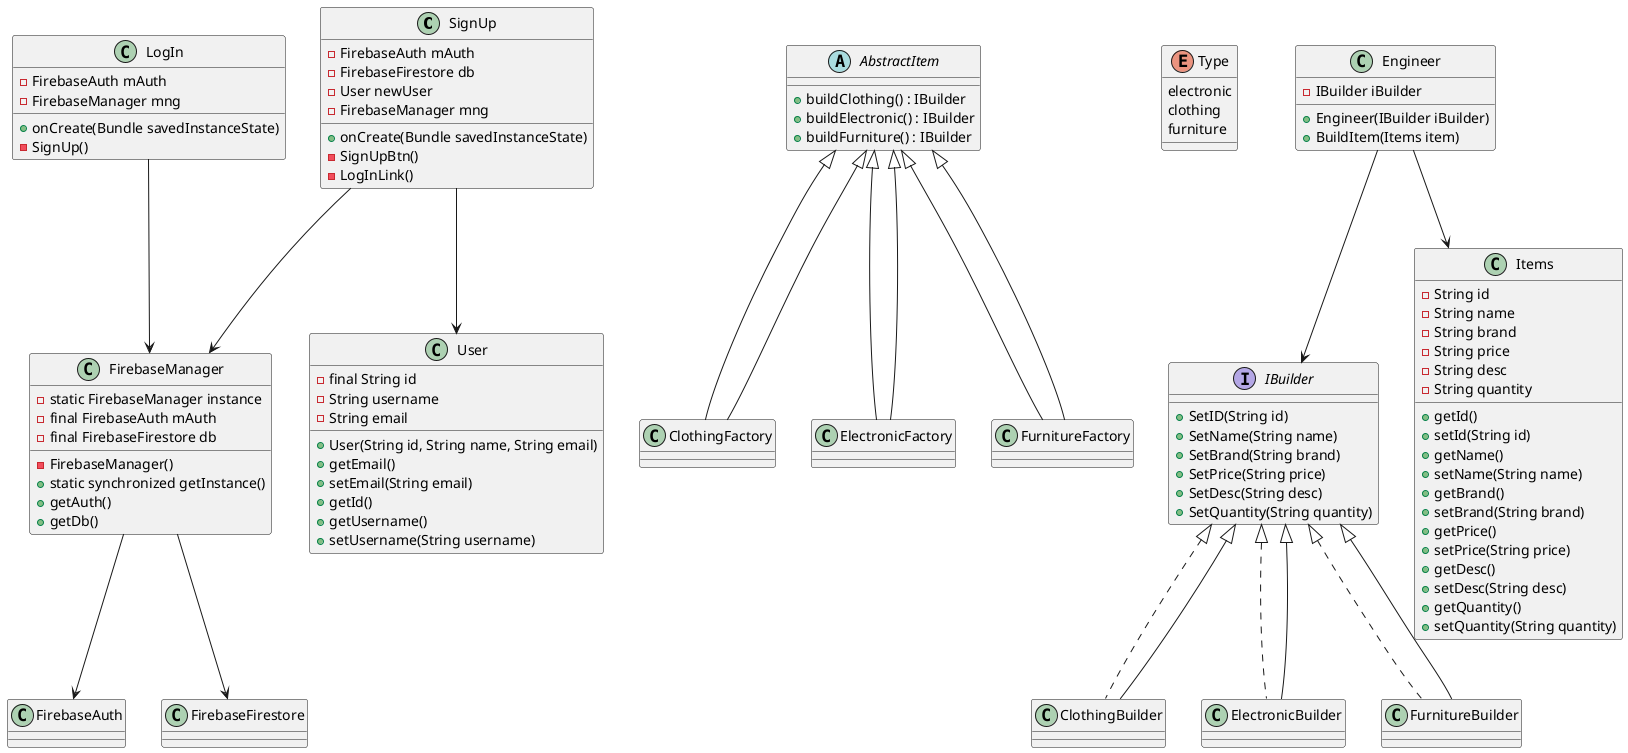 @startuml
'https://plantuml.com/class-diagram

class SignUp {
    - FirebaseAuth mAuth
    - FirebaseFirestore db
    - User newUser
    - FirebaseManager mng
    + onCreate(Bundle savedInstanceState)
    - SignUpBtn()
    - LogInLink()
}

class LogIn {
    - FirebaseAuth mAuth
    - FirebaseManager mng
    + onCreate(Bundle savedInstanceState)
    - SignUp()
}

class FirebaseManager {
    - static FirebaseManager instance
    - final FirebaseAuth mAuth
    - final FirebaseFirestore db
    - FirebaseManager()
    + static synchronized getInstance()
    + getAuth()
    + getDb()
}

class User {
    - final String id
    - String username
    - String email
    + User(String id, String name, String email)
    + getEmail()
    + setEmail(String email)
    + getId()
    + getUsername()
    + setUsername(String username)
}

abstract class AbstractItem {
    + buildClothing() : IBuilder
    + buildElectronic() : IBuilder
    + buildFurniture() : IBuilder
}

class ClothingFactory extends AbstractItem
class ElectronicFactory extends AbstractItem
class FurnitureFactory extends AbstractItem

enum Type {
    electronic
    clothing
    furniture
}

interface IBuilder {
    + SetID(String id)
    + SetName(String name)
    + SetBrand(String brand)
    + SetPrice(String price)
    + SetDesc(String desc)
    + SetQuantity(String quantity)
}

class ClothingBuilder implements IBuilder
class ElectronicBuilder implements IBuilder
class FurnitureBuilder implements IBuilder

class Engineer {
    - IBuilder iBuilder
    + Engineer(IBuilder iBuilder)
    + BuildItem(Items item)
}

class Items {
    - String id
    - String name
    - String brand
    - String price
    - String desc
    - String quantity
    + getId()
    + setId(String id)
    + getName()
    + setName(String name)
    + getBrand()
    + setBrand(String brand)
    + getPrice()
    + setPrice(String price)
    + getDesc()
    + setDesc(String desc)
    + getQuantity()
    + setQuantity(String quantity)
}

SignUp --> FirebaseManager
SignUp --> User
LogIn --> FirebaseManager
FirebaseManager --> FirebaseAuth
FirebaseManager --> FirebaseFirestore
AbstractItem <|-- ClothingFactory
AbstractItem <|-- ElectronicFactory
AbstractItem <|-- FurnitureFactory
IBuilder <|-- ClothingBuilder
IBuilder <|-- ElectronicBuilder
IBuilder <|-- FurnitureBuilder
Engineer --> IBuilder
Engineer --> Items

@enduml
